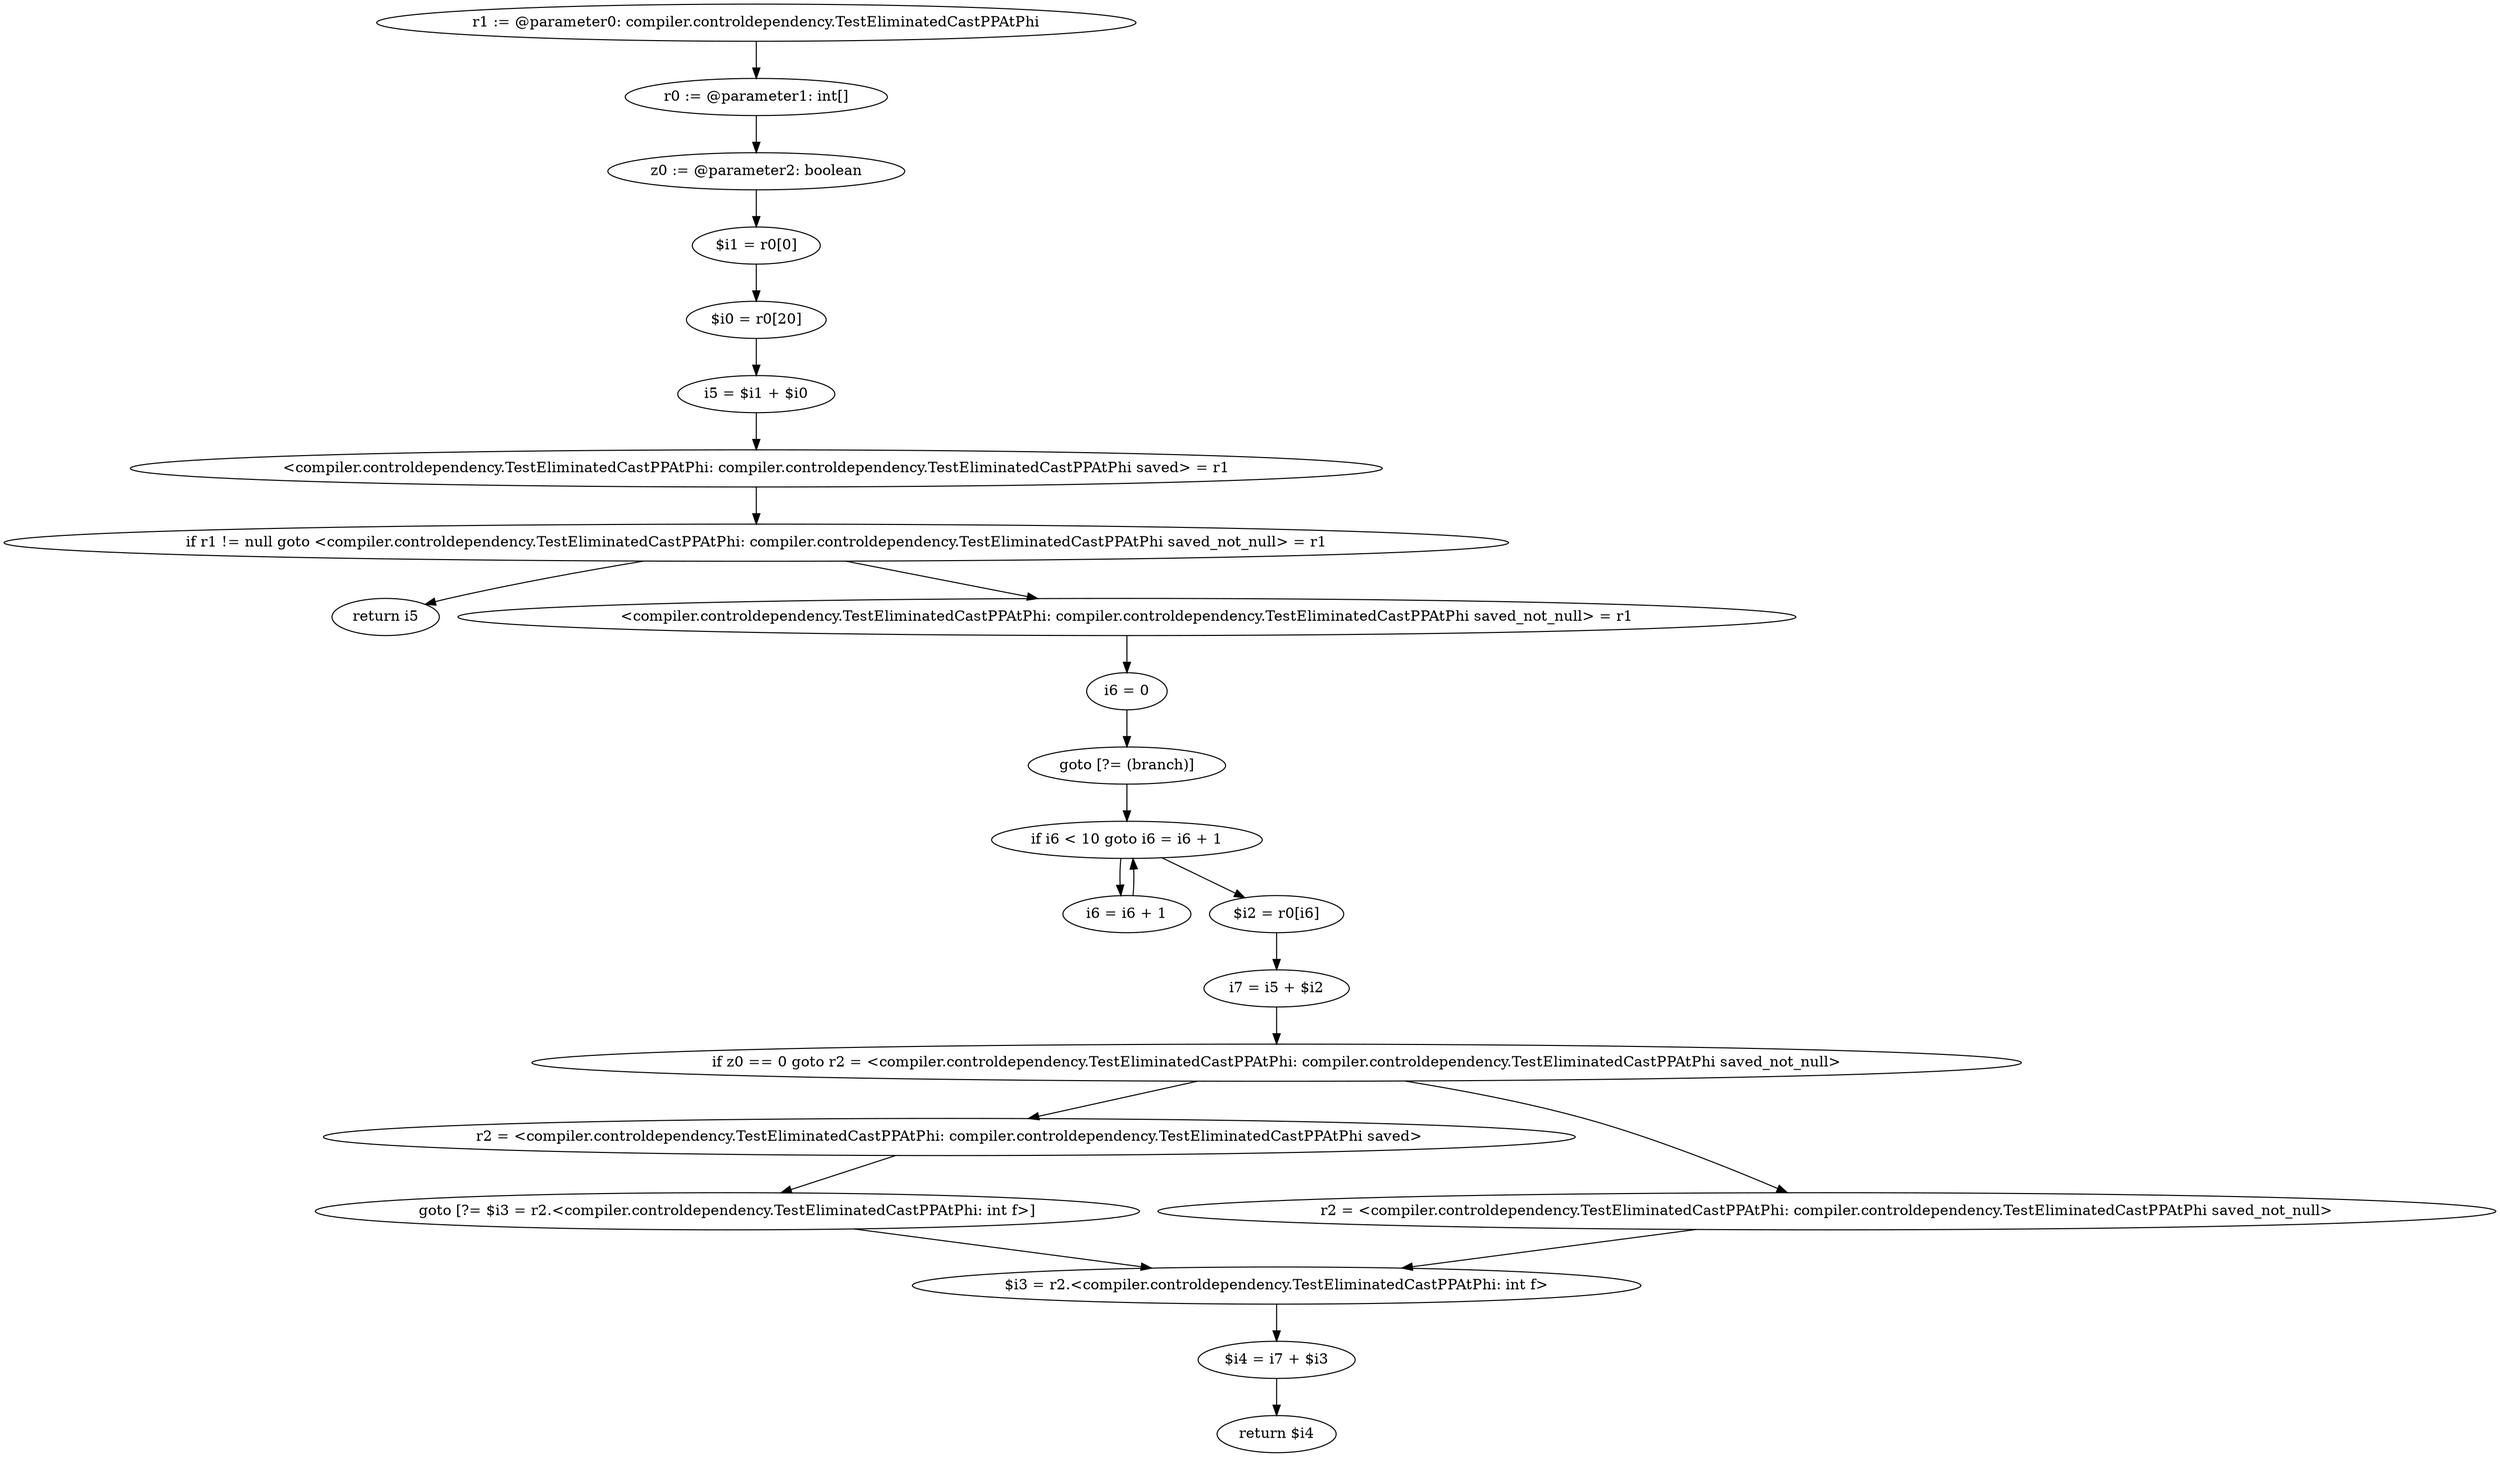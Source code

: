 digraph "unitGraph" {
    "r1 := @parameter0: compiler.controldependency.TestEliminatedCastPPAtPhi"
    "r0 := @parameter1: int[]"
    "z0 := @parameter2: boolean"
    "$i1 = r0[0]"
    "$i0 = r0[20]"
    "i5 = $i1 + $i0"
    "<compiler.controldependency.TestEliminatedCastPPAtPhi: compiler.controldependency.TestEliminatedCastPPAtPhi saved> = r1"
    "if r1 != null goto <compiler.controldependency.TestEliminatedCastPPAtPhi: compiler.controldependency.TestEliminatedCastPPAtPhi saved_not_null> = r1"
    "return i5"
    "<compiler.controldependency.TestEliminatedCastPPAtPhi: compiler.controldependency.TestEliminatedCastPPAtPhi saved_not_null> = r1"
    "i6 = 0"
    "goto [?= (branch)]"
    "i6 = i6 + 1"
    "if i6 < 10 goto i6 = i6 + 1"
    "$i2 = r0[i6]"
    "i7 = i5 + $i2"
    "if z0 == 0 goto r2 = <compiler.controldependency.TestEliminatedCastPPAtPhi: compiler.controldependency.TestEliminatedCastPPAtPhi saved_not_null>"
    "r2 = <compiler.controldependency.TestEliminatedCastPPAtPhi: compiler.controldependency.TestEliminatedCastPPAtPhi saved>"
    "goto [?= $i3 = r2.<compiler.controldependency.TestEliminatedCastPPAtPhi: int f>]"
    "r2 = <compiler.controldependency.TestEliminatedCastPPAtPhi: compiler.controldependency.TestEliminatedCastPPAtPhi saved_not_null>"
    "$i3 = r2.<compiler.controldependency.TestEliminatedCastPPAtPhi: int f>"
    "$i4 = i7 + $i3"
    "return $i4"
    "r1 := @parameter0: compiler.controldependency.TestEliminatedCastPPAtPhi"->"r0 := @parameter1: int[]";
    "r0 := @parameter1: int[]"->"z0 := @parameter2: boolean";
    "z0 := @parameter2: boolean"->"$i1 = r0[0]";
    "$i1 = r0[0]"->"$i0 = r0[20]";
    "$i0 = r0[20]"->"i5 = $i1 + $i0";
    "i5 = $i1 + $i0"->"<compiler.controldependency.TestEliminatedCastPPAtPhi: compiler.controldependency.TestEliminatedCastPPAtPhi saved> = r1";
    "<compiler.controldependency.TestEliminatedCastPPAtPhi: compiler.controldependency.TestEliminatedCastPPAtPhi saved> = r1"->"if r1 != null goto <compiler.controldependency.TestEliminatedCastPPAtPhi: compiler.controldependency.TestEliminatedCastPPAtPhi saved_not_null> = r1";
    "if r1 != null goto <compiler.controldependency.TestEliminatedCastPPAtPhi: compiler.controldependency.TestEliminatedCastPPAtPhi saved_not_null> = r1"->"return i5";
    "if r1 != null goto <compiler.controldependency.TestEliminatedCastPPAtPhi: compiler.controldependency.TestEliminatedCastPPAtPhi saved_not_null> = r1"->"<compiler.controldependency.TestEliminatedCastPPAtPhi: compiler.controldependency.TestEliminatedCastPPAtPhi saved_not_null> = r1";
    "<compiler.controldependency.TestEliminatedCastPPAtPhi: compiler.controldependency.TestEliminatedCastPPAtPhi saved_not_null> = r1"->"i6 = 0";
    "i6 = 0"->"goto [?= (branch)]";
    "goto [?= (branch)]"->"if i6 < 10 goto i6 = i6 + 1";
    "i6 = i6 + 1"->"if i6 < 10 goto i6 = i6 + 1";
    "if i6 < 10 goto i6 = i6 + 1"->"$i2 = r0[i6]";
    "if i6 < 10 goto i6 = i6 + 1"->"i6 = i6 + 1";
    "$i2 = r0[i6]"->"i7 = i5 + $i2";
    "i7 = i5 + $i2"->"if z0 == 0 goto r2 = <compiler.controldependency.TestEliminatedCastPPAtPhi: compiler.controldependency.TestEliminatedCastPPAtPhi saved_not_null>";
    "if z0 == 0 goto r2 = <compiler.controldependency.TestEliminatedCastPPAtPhi: compiler.controldependency.TestEliminatedCastPPAtPhi saved_not_null>"->"r2 = <compiler.controldependency.TestEliminatedCastPPAtPhi: compiler.controldependency.TestEliminatedCastPPAtPhi saved>";
    "if z0 == 0 goto r2 = <compiler.controldependency.TestEliminatedCastPPAtPhi: compiler.controldependency.TestEliminatedCastPPAtPhi saved_not_null>"->"r2 = <compiler.controldependency.TestEliminatedCastPPAtPhi: compiler.controldependency.TestEliminatedCastPPAtPhi saved_not_null>";
    "r2 = <compiler.controldependency.TestEliminatedCastPPAtPhi: compiler.controldependency.TestEliminatedCastPPAtPhi saved>"->"goto [?= $i3 = r2.<compiler.controldependency.TestEliminatedCastPPAtPhi: int f>]";
    "goto [?= $i3 = r2.<compiler.controldependency.TestEliminatedCastPPAtPhi: int f>]"->"$i3 = r2.<compiler.controldependency.TestEliminatedCastPPAtPhi: int f>";
    "r2 = <compiler.controldependency.TestEliminatedCastPPAtPhi: compiler.controldependency.TestEliminatedCastPPAtPhi saved_not_null>"->"$i3 = r2.<compiler.controldependency.TestEliminatedCastPPAtPhi: int f>";
    "$i3 = r2.<compiler.controldependency.TestEliminatedCastPPAtPhi: int f>"->"$i4 = i7 + $i3";
    "$i4 = i7 + $i3"->"return $i4";
}
